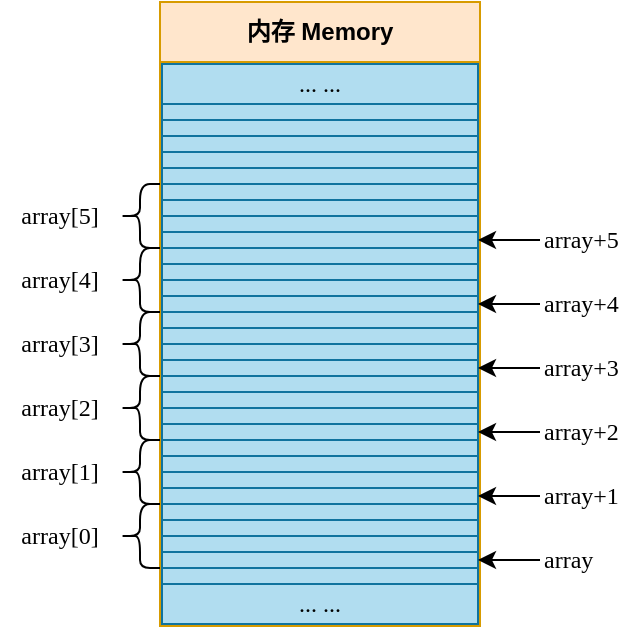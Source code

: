 <mxfile version="22.1.16" type="device">
  <diagram name="Page-1" id="3FU2BRUodX3esNhyQgwJ">
    <mxGraphModel dx="465" dy="320" grid="1" gridSize="10" guides="1" tooltips="1" connect="1" arrows="1" fold="1" page="1" pageScale="1" pageWidth="850" pageHeight="1100" math="0" shadow="0">
      <root>
        <mxCell id="0" />
        <mxCell id="1" parent="0" />
        <mxCell id="FEGtML5SbePRzF_W_EjW-7" value="内存 Memory" style="swimlane;whiteSpace=wrap;html=1;startSize=30;fillColor=#ffe6cc;strokeColor=#d79b00;" parent="1" vertex="1">
          <mxGeometry x="330" y="170" width="160" height="312" as="geometry" />
        </mxCell>
        <mxCell id="FEGtML5SbePRzF_W_EjW-21" value="... ..." style="rounded=0;whiteSpace=wrap;html=1;fillColor=#b1ddf0;strokeColor=#10739e;fontFamily=consolas;" parent="FEGtML5SbePRzF_W_EjW-7" vertex="1">
          <mxGeometry x="1" y="291" width="158" height="20" as="geometry" />
        </mxCell>
        <mxCell id="FEGtML5SbePRzF_W_EjW-20" value="" style="rounded=0;whiteSpace=wrap;html=1;fillColor=#b1ddf0;strokeColor=#10739e;fontFamily=consolas;" parent="FEGtML5SbePRzF_W_EjW-7" vertex="1">
          <mxGeometry x="1" y="283" width="158" height="8" as="geometry" />
        </mxCell>
        <mxCell id="ru0bb8mRiP1bRBSoLJWm-8" value="" style="rounded=0;whiteSpace=wrap;html=1;fillColor=#b1ddf0;strokeColor=#10739e;fontFamily=consolas;" parent="FEGtML5SbePRzF_W_EjW-7" vertex="1">
          <mxGeometry x="1" y="275" width="158" height="8" as="geometry" />
        </mxCell>
        <mxCell id="ru0bb8mRiP1bRBSoLJWm-9" value="" style="rounded=0;whiteSpace=wrap;html=1;fillColor=#b1ddf0;strokeColor=#10739e;fontFamily=consolas;" parent="FEGtML5SbePRzF_W_EjW-7" vertex="1">
          <mxGeometry x="1" y="267" width="158" height="8" as="geometry" />
        </mxCell>
        <mxCell id="ru0bb8mRiP1bRBSoLJWm-10" value="" style="rounded=0;whiteSpace=wrap;html=1;fillColor=#b1ddf0;strokeColor=#10739e;fontFamily=consolas;" parent="FEGtML5SbePRzF_W_EjW-7" vertex="1">
          <mxGeometry x="1" y="259" width="158" height="8" as="geometry" />
        </mxCell>
        <mxCell id="ru0bb8mRiP1bRBSoLJWm-11" value="" style="rounded=0;whiteSpace=wrap;html=1;fillColor=#b1ddf0;strokeColor=#10739e;fontFamily=consolas;" parent="FEGtML5SbePRzF_W_EjW-7" vertex="1">
          <mxGeometry x="1" y="251" width="158" height="8" as="geometry" />
        </mxCell>
        <mxCell id="ru0bb8mRiP1bRBSoLJWm-12" value="" style="rounded=0;whiteSpace=wrap;html=1;fillColor=#b1ddf0;strokeColor=#10739e;fontFamily=consolas;" parent="FEGtML5SbePRzF_W_EjW-7" vertex="1">
          <mxGeometry x="1" y="243" width="158" height="8" as="geometry" />
        </mxCell>
        <mxCell id="ru0bb8mRiP1bRBSoLJWm-13" value="" style="rounded=0;whiteSpace=wrap;html=1;fillColor=#b1ddf0;strokeColor=#10739e;fontFamily=consolas;" parent="FEGtML5SbePRzF_W_EjW-7" vertex="1">
          <mxGeometry x="1" y="235" width="158" height="8" as="geometry" />
        </mxCell>
        <mxCell id="ru0bb8mRiP1bRBSoLJWm-14" value="" style="rounded=0;whiteSpace=wrap;html=1;fillColor=#b1ddf0;strokeColor=#10739e;fontFamily=consolas;" parent="FEGtML5SbePRzF_W_EjW-7" vertex="1">
          <mxGeometry x="1" y="227" width="158" height="8" as="geometry" />
        </mxCell>
        <mxCell id="ru0bb8mRiP1bRBSoLJWm-15" value="" style="rounded=0;whiteSpace=wrap;html=1;fillColor=#b1ddf0;strokeColor=#10739e;fontFamily=consolas;" parent="FEGtML5SbePRzF_W_EjW-7" vertex="1">
          <mxGeometry x="1" y="219" width="158" height="8" as="geometry" />
        </mxCell>
        <mxCell id="ru0bb8mRiP1bRBSoLJWm-16" value="" style="rounded=0;whiteSpace=wrap;html=1;fillColor=#b1ddf0;strokeColor=#10739e;fontFamily=consolas;" parent="FEGtML5SbePRzF_W_EjW-7" vertex="1">
          <mxGeometry x="1" y="211" width="158" height="8" as="geometry" />
        </mxCell>
        <mxCell id="ru0bb8mRiP1bRBSoLJWm-17" value="" style="rounded=0;whiteSpace=wrap;html=1;fillColor=#b1ddf0;strokeColor=#10739e;fontFamily=consolas;" parent="FEGtML5SbePRzF_W_EjW-7" vertex="1">
          <mxGeometry x="1" y="203" width="158" height="8" as="geometry" />
        </mxCell>
        <mxCell id="ru0bb8mRiP1bRBSoLJWm-18" value="" style="rounded=0;whiteSpace=wrap;html=1;fillColor=#b1ddf0;strokeColor=#10739e;fontFamily=consolas;" parent="FEGtML5SbePRzF_W_EjW-7" vertex="1">
          <mxGeometry x="1" y="195" width="158" height="8" as="geometry" />
        </mxCell>
        <mxCell id="ru0bb8mRiP1bRBSoLJWm-19" value="" style="rounded=0;whiteSpace=wrap;html=1;fillColor=#b1ddf0;strokeColor=#10739e;fontFamily=consolas;" parent="FEGtML5SbePRzF_W_EjW-7" vertex="1">
          <mxGeometry x="1" y="187" width="158" height="8" as="geometry" />
        </mxCell>
        <mxCell id="ru0bb8mRiP1bRBSoLJWm-20" value="" style="rounded=0;whiteSpace=wrap;html=1;fillColor=#b1ddf0;strokeColor=#10739e;fontFamily=consolas;" parent="FEGtML5SbePRzF_W_EjW-7" vertex="1">
          <mxGeometry x="1" y="179" width="158" height="8" as="geometry" />
        </mxCell>
        <mxCell id="ru0bb8mRiP1bRBSoLJWm-21" value="" style="rounded=0;whiteSpace=wrap;html=1;fillColor=#b1ddf0;strokeColor=#10739e;fontFamily=consolas;" parent="FEGtML5SbePRzF_W_EjW-7" vertex="1">
          <mxGeometry x="1" y="171" width="158" height="8" as="geometry" />
        </mxCell>
        <mxCell id="ru0bb8mRiP1bRBSoLJWm-22" value="" style="rounded=0;whiteSpace=wrap;html=1;fillColor=#b1ddf0;strokeColor=#10739e;fontFamily=consolas;" parent="FEGtML5SbePRzF_W_EjW-7" vertex="1">
          <mxGeometry x="1" y="163" width="158" height="8" as="geometry" />
        </mxCell>
        <mxCell id="ru0bb8mRiP1bRBSoLJWm-23" value="" style="rounded=0;whiteSpace=wrap;html=1;fillColor=#b1ddf0;strokeColor=#10739e;fontFamily=consolas;" parent="FEGtML5SbePRzF_W_EjW-7" vertex="1">
          <mxGeometry x="1" y="155" width="158" height="8" as="geometry" />
        </mxCell>
        <mxCell id="ru0bb8mRiP1bRBSoLJWm-24" value="" style="rounded=0;whiteSpace=wrap;html=1;fillColor=#b1ddf0;strokeColor=#10739e;fontFamily=consolas;" parent="FEGtML5SbePRzF_W_EjW-7" vertex="1">
          <mxGeometry x="1" y="147" width="158" height="8" as="geometry" />
        </mxCell>
        <mxCell id="ru0bb8mRiP1bRBSoLJWm-25" value="" style="rounded=0;whiteSpace=wrap;html=1;fillColor=#b1ddf0;strokeColor=#10739e;fontFamily=consolas;" parent="FEGtML5SbePRzF_W_EjW-7" vertex="1">
          <mxGeometry x="1" y="139" width="158" height="8" as="geometry" />
        </mxCell>
        <mxCell id="ru0bb8mRiP1bRBSoLJWm-26" value="" style="rounded=0;whiteSpace=wrap;html=1;fillColor=#b1ddf0;strokeColor=#10739e;fontFamily=consolas;" parent="FEGtML5SbePRzF_W_EjW-7" vertex="1">
          <mxGeometry x="1" y="131" width="158" height="8" as="geometry" />
        </mxCell>
        <mxCell id="ru0bb8mRiP1bRBSoLJWm-27" value="" style="rounded=0;whiteSpace=wrap;html=1;fillColor=#b1ddf0;strokeColor=#10739e;fontFamily=consolas;" parent="FEGtML5SbePRzF_W_EjW-7" vertex="1">
          <mxGeometry x="1" y="123" width="158" height="8" as="geometry" />
        </mxCell>
        <mxCell id="ru0bb8mRiP1bRBSoLJWm-28" value="" style="rounded=0;whiteSpace=wrap;html=1;fillColor=#b1ddf0;strokeColor=#10739e;fontFamily=consolas;" parent="FEGtML5SbePRzF_W_EjW-7" vertex="1">
          <mxGeometry x="1" y="115" width="158" height="8" as="geometry" />
        </mxCell>
        <mxCell id="ru0bb8mRiP1bRBSoLJWm-29" value="" style="rounded=0;whiteSpace=wrap;html=1;fillColor=#b1ddf0;strokeColor=#10739e;fontFamily=consolas;" parent="FEGtML5SbePRzF_W_EjW-7" vertex="1">
          <mxGeometry x="1" y="107" width="158" height="8" as="geometry" />
        </mxCell>
        <mxCell id="ru0bb8mRiP1bRBSoLJWm-30" value="" style="rounded=0;whiteSpace=wrap;html=1;fillColor=#b1ddf0;strokeColor=#10739e;fontFamily=consolas;" parent="FEGtML5SbePRzF_W_EjW-7" vertex="1">
          <mxGeometry x="1" y="99" width="158" height="8" as="geometry" />
        </mxCell>
        <mxCell id="ru0bb8mRiP1bRBSoLJWm-31" value="" style="rounded=0;whiteSpace=wrap;html=1;fillColor=#b1ddf0;strokeColor=#10739e;fontFamily=consolas;" parent="FEGtML5SbePRzF_W_EjW-7" vertex="1">
          <mxGeometry x="1" y="91" width="158" height="8" as="geometry" />
        </mxCell>
        <mxCell id="ru0bb8mRiP1bRBSoLJWm-32" value="" style="rounded=0;whiteSpace=wrap;html=1;fillColor=#b1ddf0;strokeColor=#10739e;fontFamily=consolas;" parent="FEGtML5SbePRzF_W_EjW-7" vertex="1">
          <mxGeometry x="1" y="83" width="158" height="8" as="geometry" />
        </mxCell>
        <mxCell id="ru0bb8mRiP1bRBSoLJWm-33" value="" style="rounded=0;whiteSpace=wrap;html=1;fillColor=#b1ddf0;strokeColor=#10739e;fontFamily=consolas;" parent="FEGtML5SbePRzF_W_EjW-7" vertex="1">
          <mxGeometry x="1" y="75" width="158" height="8" as="geometry" />
        </mxCell>
        <mxCell id="ru0bb8mRiP1bRBSoLJWm-34" value="" style="rounded=0;whiteSpace=wrap;html=1;fillColor=#b1ddf0;strokeColor=#10739e;fontFamily=consolas;" parent="FEGtML5SbePRzF_W_EjW-7" vertex="1">
          <mxGeometry x="1" y="67" width="158" height="8" as="geometry" />
        </mxCell>
        <mxCell id="ru0bb8mRiP1bRBSoLJWm-35" value="" style="rounded=0;whiteSpace=wrap;html=1;fillColor=#b1ddf0;strokeColor=#10739e;fontFamily=consolas;" parent="FEGtML5SbePRzF_W_EjW-7" vertex="1">
          <mxGeometry x="1" y="59" width="158" height="8" as="geometry" />
        </mxCell>
        <mxCell id="ru0bb8mRiP1bRBSoLJWm-36" value="" style="rounded=0;whiteSpace=wrap;html=1;fillColor=#b1ddf0;strokeColor=#10739e;fontFamily=consolas;" parent="FEGtML5SbePRzF_W_EjW-7" vertex="1">
          <mxGeometry x="1" y="51" width="158" height="8" as="geometry" />
        </mxCell>
        <mxCell id="FEGtML5SbePRzF_W_EjW-19" value="... ..." style="rounded=0;whiteSpace=wrap;html=1;fillColor=#b1ddf0;strokeColor=#10739e;fontFamily=consolas;" parent="FEGtML5SbePRzF_W_EjW-7" vertex="1">
          <mxGeometry x="1" y="31" width="158" height="20" as="geometry" />
        </mxCell>
        <mxCell id="FEGtML5SbePRzF_W_EjW-22" value="" style="shape=curlyBracket;whiteSpace=wrap;html=1;rounded=1;labelPosition=left;verticalLabelPosition=middle;align=right;verticalAlign=middle;" parent="1" vertex="1">
          <mxGeometry x="310" y="421" width="20" height="32" as="geometry" />
        </mxCell>
        <mxCell id="FEGtML5SbePRzF_W_EjW-25" value="&lt;font face=&quot;consolas&quot;&gt;array[0]&lt;/font&gt;" style="text;html=1;strokeColor=none;fillColor=none;align=center;verticalAlign=middle;whiteSpace=wrap;rounded=0;" parent="1" vertex="1">
          <mxGeometry x="250" y="422" width="60" height="30" as="geometry" />
        </mxCell>
        <mxCell id="HnIwas3BhCwQeaQG_xb3-3" style="edgeStyle=orthogonalEdgeStyle;rounded=0;orthogonalLoop=1;jettySize=auto;html=1;" parent="1" source="HnIwas3BhCwQeaQG_xb3-2" target="ru0bb8mRiP1bRBSoLJWm-8" edge="1">
          <mxGeometry relative="1" as="geometry" />
        </mxCell>
        <mxCell id="HnIwas3BhCwQeaQG_xb3-2" value="&lt;font face=&quot;consolas&quot;&gt;array&lt;/font&gt;" style="text;html=1;strokeColor=none;fillColor=none;align=left;verticalAlign=middle;whiteSpace=wrap;rounded=0;" parent="1" vertex="1">
          <mxGeometry x="520" y="434" width="50" height="30" as="geometry" />
        </mxCell>
        <mxCell id="ru0bb8mRiP1bRBSoLJWm-39" value="&lt;font face=&quot;consolas&quot;&gt;array[1]&lt;/font&gt;" style="text;html=1;strokeColor=none;fillColor=none;align=center;verticalAlign=middle;whiteSpace=wrap;rounded=0;" parent="1" vertex="1">
          <mxGeometry x="250" y="390" width="60" height="30" as="geometry" />
        </mxCell>
        <mxCell id="ru0bb8mRiP1bRBSoLJWm-42" value="&lt;font face=&quot;consolas&quot;&gt;array[2]&lt;/font&gt;" style="text;html=1;strokeColor=none;fillColor=none;align=center;verticalAlign=middle;whiteSpace=wrap;rounded=0;" parent="1" vertex="1">
          <mxGeometry x="250" y="358" width="60" height="30" as="geometry" />
        </mxCell>
        <mxCell id="ru0bb8mRiP1bRBSoLJWm-43" value="&lt;font face=&quot;consolas&quot;&gt;array[3]&lt;/font&gt;" style="text;html=1;strokeColor=none;fillColor=none;align=center;verticalAlign=middle;whiteSpace=wrap;rounded=0;" parent="1" vertex="1">
          <mxGeometry x="250" y="326" width="60" height="30" as="geometry" />
        </mxCell>
        <mxCell id="ru0bb8mRiP1bRBSoLJWm-45" value="" style="shape=curlyBracket;whiteSpace=wrap;html=1;rounded=1;labelPosition=left;verticalLabelPosition=middle;align=right;verticalAlign=middle;" parent="1" vertex="1">
          <mxGeometry x="310" y="389" width="20" height="32" as="geometry" />
        </mxCell>
        <mxCell id="ru0bb8mRiP1bRBSoLJWm-46" value="" style="shape=curlyBracket;whiteSpace=wrap;html=1;rounded=1;labelPosition=left;verticalLabelPosition=middle;align=right;verticalAlign=middle;" parent="1" vertex="1">
          <mxGeometry x="310" y="357" width="20" height="32" as="geometry" />
        </mxCell>
        <mxCell id="ru0bb8mRiP1bRBSoLJWm-47" value="" style="shape=curlyBracket;whiteSpace=wrap;html=1;rounded=1;labelPosition=left;verticalLabelPosition=middle;align=right;verticalAlign=middle;" parent="1" vertex="1">
          <mxGeometry x="310" y="325" width="20" height="32" as="geometry" />
        </mxCell>
        <mxCell id="ru0bb8mRiP1bRBSoLJWm-48" value="" style="shape=curlyBracket;whiteSpace=wrap;html=1;rounded=1;labelPosition=left;verticalLabelPosition=middle;align=right;verticalAlign=middle;" parent="1" vertex="1">
          <mxGeometry x="310" y="293" width="20" height="32" as="geometry" />
        </mxCell>
        <mxCell id="ru0bb8mRiP1bRBSoLJWm-49" value="&lt;font face=&quot;consolas&quot;&gt;array[4]&lt;/font&gt;" style="text;html=1;strokeColor=none;fillColor=none;align=center;verticalAlign=middle;whiteSpace=wrap;rounded=0;" parent="1" vertex="1">
          <mxGeometry x="250" y="294" width="60" height="30" as="geometry" />
        </mxCell>
        <mxCell id="ru0bb8mRiP1bRBSoLJWm-50" value="&lt;font face=&quot;consolas&quot;&gt;array[5]&lt;/font&gt;" style="text;html=1;strokeColor=none;fillColor=none;align=center;verticalAlign=middle;whiteSpace=wrap;rounded=0;" parent="1" vertex="1">
          <mxGeometry x="250" y="262" width="60" height="30" as="geometry" />
        </mxCell>
        <mxCell id="ru0bb8mRiP1bRBSoLJWm-53" value="" style="shape=curlyBracket;whiteSpace=wrap;html=1;rounded=1;labelPosition=left;verticalLabelPosition=middle;align=right;verticalAlign=middle;" parent="1" vertex="1">
          <mxGeometry x="310" y="261" width="20" height="32" as="geometry" />
        </mxCell>
        <mxCell id="ru0bb8mRiP1bRBSoLJWm-57" value="&lt;font face=&quot;consolas&quot;&gt;array+1&lt;/font&gt;" style="text;html=1;strokeColor=none;fillColor=none;align=left;verticalAlign=middle;whiteSpace=wrap;rounded=0;" parent="1" vertex="1">
          <mxGeometry x="520" y="402" width="50" height="30" as="geometry" />
        </mxCell>
        <mxCell id="ru0bb8mRiP1bRBSoLJWm-58" style="edgeStyle=orthogonalEdgeStyle;rounded=0;orthogonalLoop=1;jettySize=auto;html=1;" parent="1" source="ru0bb8mRiP1bRBSoLJWm-57" target="ru0bb8mRiP1bRBSoLJWm-12" edge="1">
          <mxGeometry relative="1" as="geometry">
            <mxPoint x="489" y="417" as="targetPoint" />
          </mxGeometry>
        </mxCell>
        <mxCell id="ru0bb8mRiP1bRBSoLJWm-59" style="edgeStyle=orthogonalEdgeStyle;rounded=0;orthogonalLoop=1;jettySize=auto;html=1;" parent="1" source="ru0bb8mRiP1bRBSoLJWm-60" target="ru0bb8mRiP1bRBSoLJWm-16" edge="1">
          <mxGeometry relative="1" as="geometry">
            <mxPoint x="489" y="385" as="targetPoint" />
          </mxGeometry>
        </mxCell>
        <mxCell id="ru0bb8mRiP1bRBSoLJWm-60" value="&lt;font face=&quot;consolas&quot;&gt;array+2&lt;br&gt;&lt;/font&gt;" style="text;html=1;strokeColor=none;fillColor=none;align=left;verticalAlign=middle;whiteSpace=wrap;rounded=0;" parent="1" vertex="1">
          <mxGeometry x="520" y="370" width="50" height="30" as="geometry" />
        </mxCell>
        <mxCell id="ru0bb8mRiP1bRBSoLJWm-61" value="&lt;font face=&quot;consolas&quot;&gt;array+3&lt;/font&gt;" style="text;html=1;strokeColor=none;fillColor=none;align=left;verticalAlign=middle;whiteSpace=wrap;rounded=0;" parent="1" vertex="1">
          <mxGeometry x="520" y="338" width="50" height="30" as="geometry" />
        </mxCell>
        <mxCell id="ru0bb8mRiP1bRBSoLJWm-62" style="edgeStyle=orthogonalEdgeStyle;rounded=0;orthogonalLoop=1;jettySize=auto;html=1;" parent="1" source="ru0bb8mRiP1bRBSoLJWm-61" target="ru0bb8mRiP1bRBSoLJWm-20" edge="1">
          <mxGeometry relative="1" as="geometry">
            <mxPoint x="489" y="353" as="targetPoint" />
          </mxGeometry>
        </mxCell>
        <mxCell id="ru0bb8mRiP1bRBSoLJWm-63" style="edgeStyle=orthogonalEdgeStyle;rounded=0;orthogonalLoop=1;jettySize=auto;html=1;" parent="1" source="ru0bb8mRiP1bRBSoLJWm-64" target="ru0bb8mRiP1bRBSoLJWm-24" edge="1">
          <mxGeometry relative="1" as="geometry">
            <mxPoint x="489" y="321" as="targetPoint" />
          </mxGeometry>
        </mxCell>
        <mxCell id="ru0bb8mRiP1bRBSoLJWm-64" value="&lt;font face=&quot;consolas&quot;&gt;array+4&lt;/font&gt;" style="text;html=1;strokeColor=none;fillColor=none;align=left;verticalAlign=middle;whiteSpace=wrap;rounded=0;" parent="1" vertex="1">
          <mxGeometry x="520" y="306" width="50" height="30" as="geometry" />
        </mxCell>
        <mxCell id="ru0bb8mRiP1bRBSoLJWm-65" value="&lt;font face=&quot;consolas&quot;&gt;array+5&lt;/font&gt;" style="text;html=1;strokeColor=none;fillColor=none;align=left;verticalAlign=middle;whiteSpace=wrap;rounded=0;" parent="1" vertex="1">
          <mxGeometry x="520" y="274" width="50" height="30" as="geometry" />
        </mxCell>
        <mxCell id="ru0bb8mRiP1bRBSoLJWm-66" style="edgeStyle=orthogonalEdgeStyle;rounded=0;orthogonalLoop=1;jettySize=auto;html=1;" parent="1" source="ru0bb8mRiP1bRBSoLJWm-65" target="ru0bb8mRiP1bRBSoLJWm-28" edge="1">
          <mxGeometry relative="1" as="geometry">
            <mxPoint x="489" y="289" as="targetPoint" />
          </mxGeometry>
        </mxCell>
      </root>
    </mxGraphModel>
  </diagram>
</mxfile>
